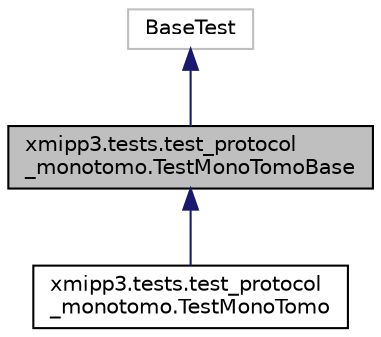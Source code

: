 digraph "xmipp3.tests.test_protocol_monotomo.TestMonoTomoBase"
{
  edge [fontname="Helvetica",fontsize="10",labelfontname="Helvetica",labelfontsize="10"];
  node [fontname="Helvetica",fontsize="10",shape=record];
  Node0 [label="xmipp3.tests.test_protocol\l_monotomo.TestMonoTomoBase",height=0.2,width=0.4,color="black", fillcolor="grey75", style="filled", fontcolor="black"];
  Node1 -> Node0 [dir="back",color="midnightblue",fontsize="10",style="solid",fontname="Helvetica"];
  Node1 [label="BaseTest",height=0.2,width=0.4,color="grey75", fillcolor="white", style="filled"];
  Node0 -> Node2 [dir="back",color="midnightblue",fontsize="10",style="solid",fontname="Helvetica"];
  Node2 [label="xmipp3.tests.test_protocol\l_monotomo.TestMonoTomo",height=0.2,width=0.4,color="black", fillcolor="white", style="filled",URL="$classxmipp3_1_1tests_1_1test__protocol__monotomo_1_1TestMonoTomo.html"];
}

